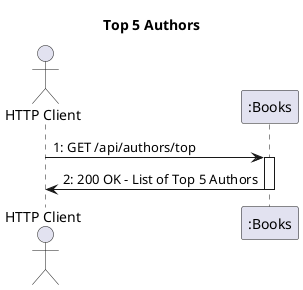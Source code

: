 @startuml
title Top 5 Authors
actor "HTTP Client" as client
participant ":Books" as Books

client -> Books: 1: GET /api/authors/top
activate Books
Books -> client: 2: 200 OK - List of Top 5 Authors
deactivate Books
@enduml